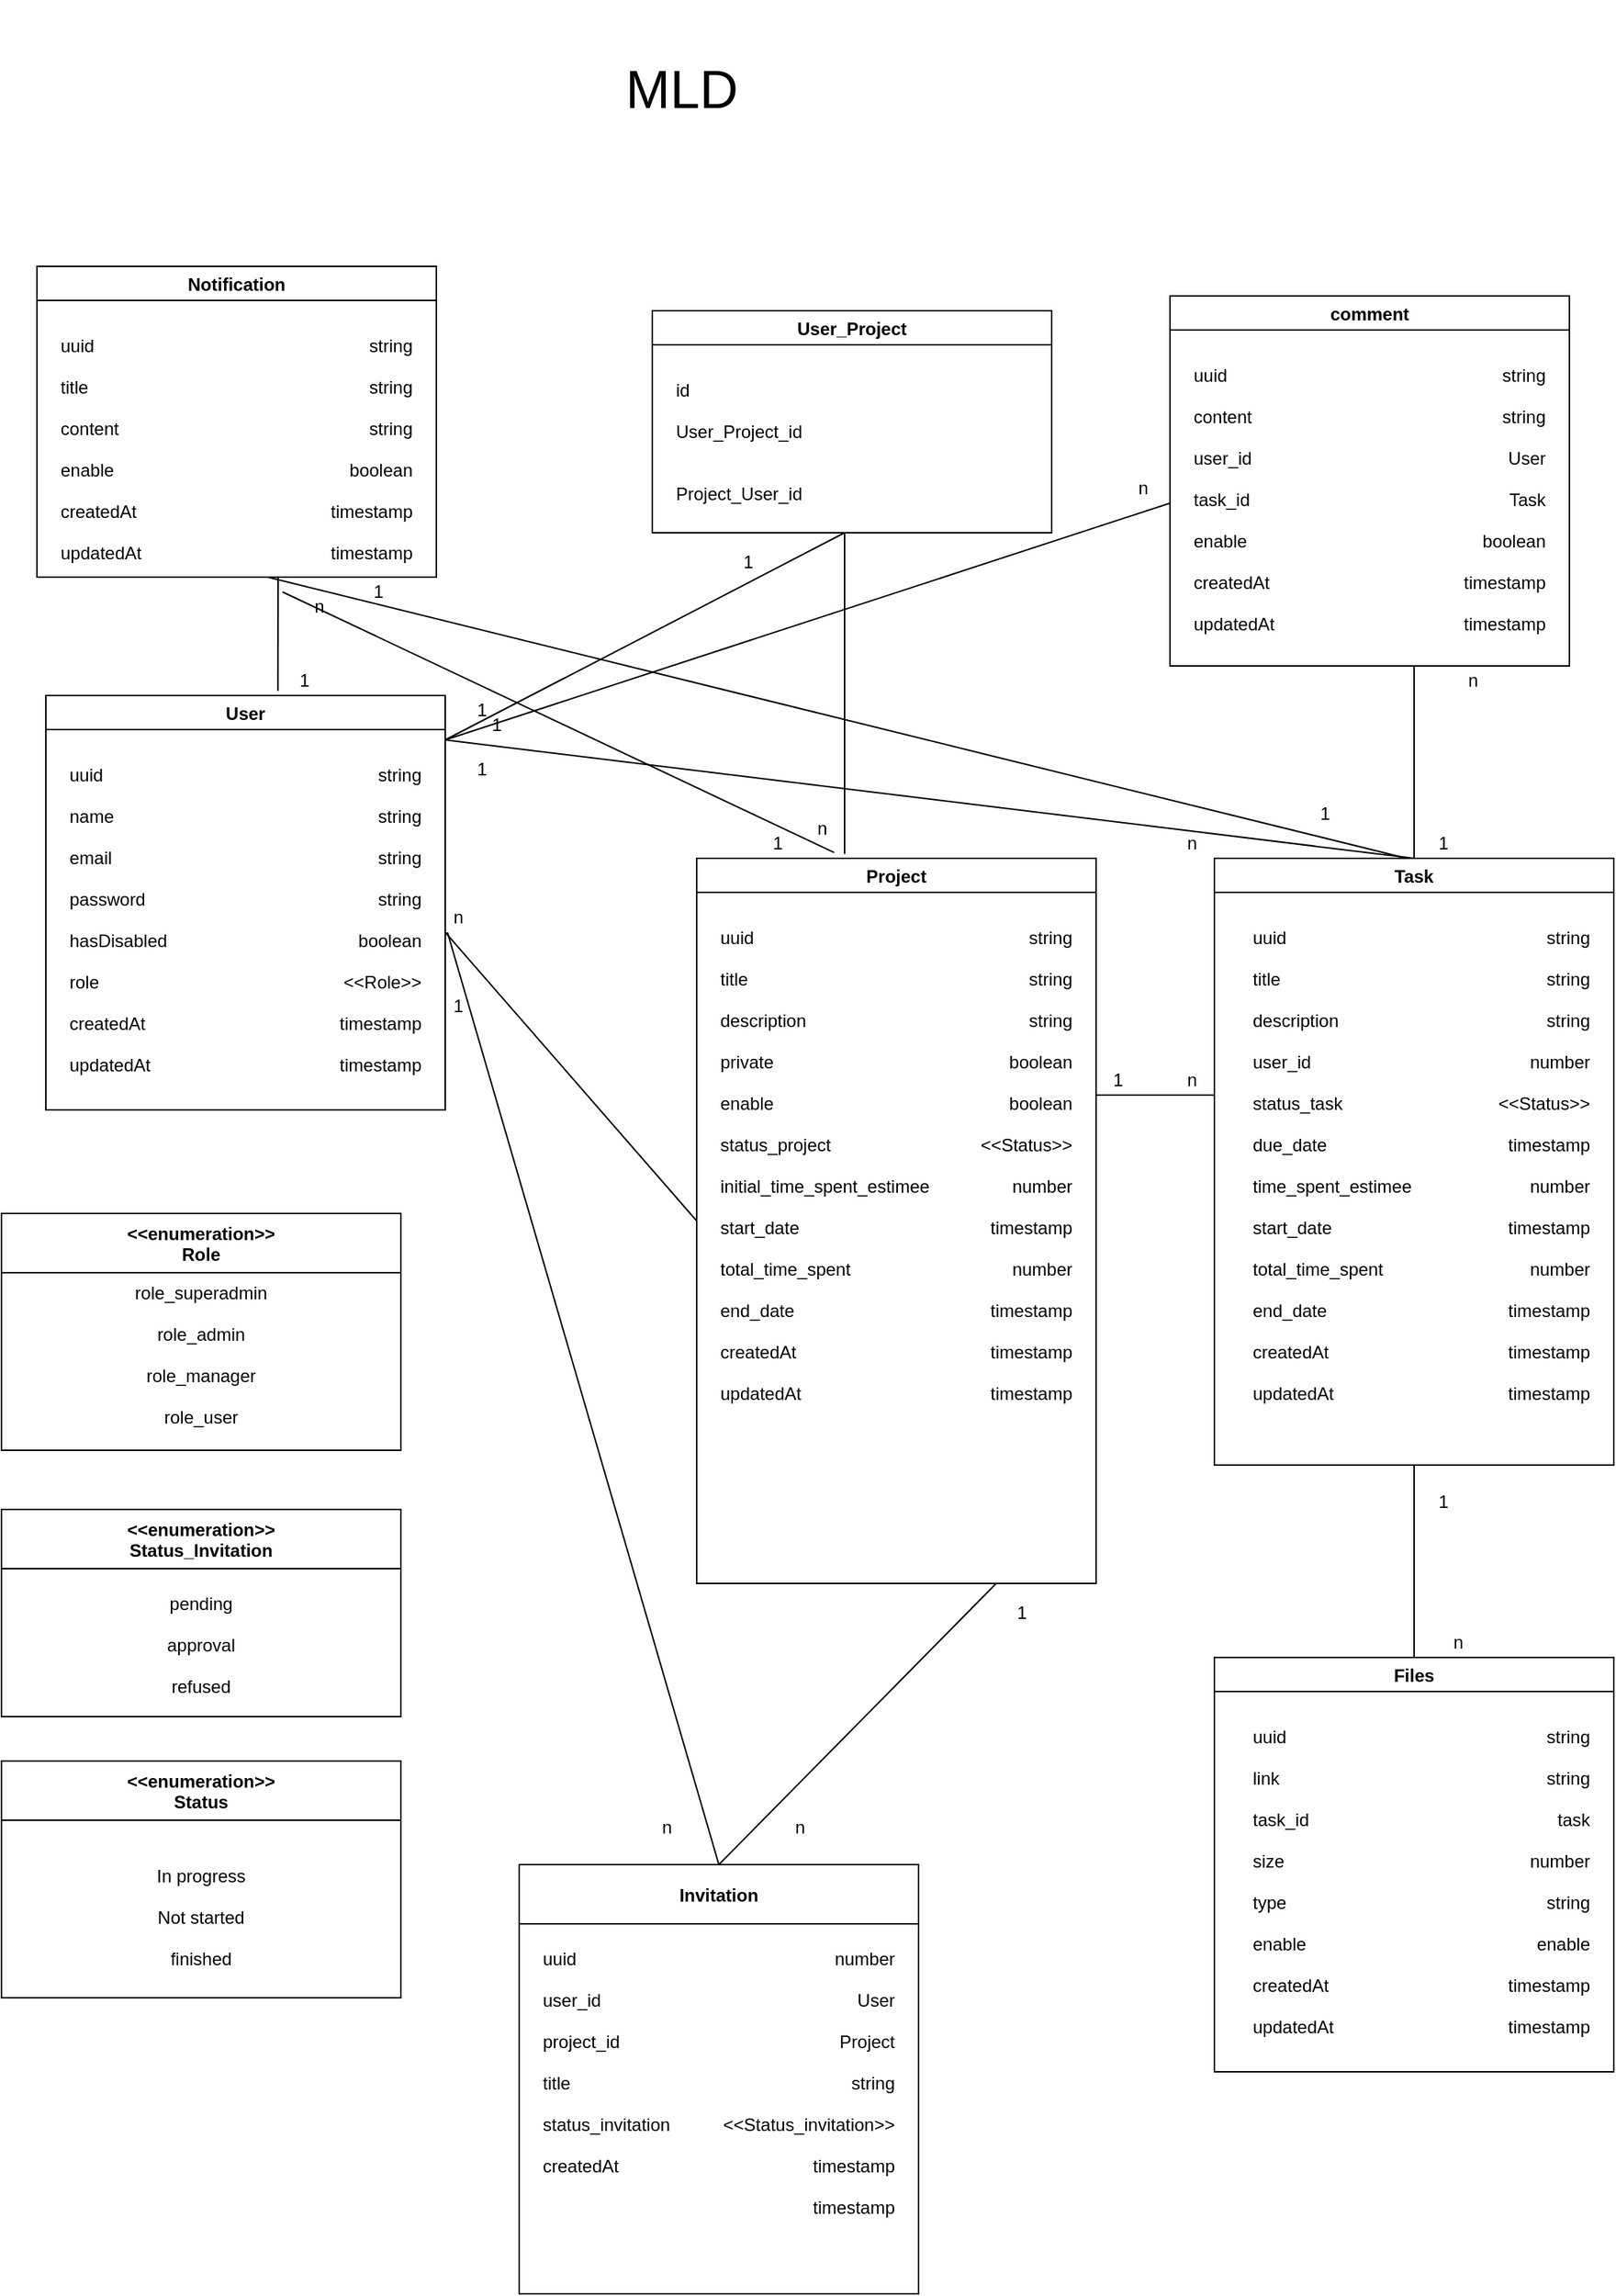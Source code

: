 <mxfile>
    <diagram id="ERd-wVXzLQdruX_8pRjZ" name="Page-1">
        <mxGraphModel dx="1108" dy="1772" grid="1" gridSize="10" guides="1" tooltips="1" connect="1" arrows="1" fold="1" page="1" pageScale="1" pageWidth="827" pageHeight="1169" math="0" shadow="0">
            <root>
                <mxCell id="0"/>
                <mxCell id="1" parent="0"/>
                <mxCell id="6" value="User" style="swimlane;" parent="1" vertex="1">
                    <mxGeometry x="100" y="50" width="270" height="280" as="geometry"/>
                </mxCell>
                <mxCell id="26" value="uuid&#10;&#10;name&#10;&#10;email&#10;&#10;password&#10;&#10;hasDisabled&#10;          &#10;role&#10;&#10;createdAt&#10;&#10;updatedAt&#10;&#10;" style="text;strokeColor=none;fillColor=none;align=left;verticalAlign=top;spacingLeft=4;spacingRight=4;overflow=hidden;rotatable=0;points=[[0,0.5],[1,0.5]];portConstraint=eastwest;" parent="6" vertex="1">
                    <mxGeometry x="10" y="40" width="100" height="360" as="geometry"/>
                </mxCell>
                <mxCell id="28" value="string&#10;&#10;string&#10;&#10;string&#10;&#10;string&#10;&#10;boolean&#10;&#10;&lt;&lt;Role&gt;&gt;&#10;&#10;timestamp&#10;&#10;timestamp" style="text;strokeColor=none;fillColor=none;align=right;verticalAlign=top;spacingLeft=4;spacingRight=4;overflow=hidden;rotatable=0;points=[[0,0.5],[1,0.5]];portConstraint=eastwest;" parent="6" vertex="1">
                    <mxGeometry x="180" y="40" width="80" height="260" as="geometry"/>
                </mxCell>
                <mxCell id="29" value="Project" style="swimlane;" parent="1" vertex="1">
                    <mxGeometry x="540" y="160" width="270" height="490" as="geometry"/>
                </mxCell>
                <mxCell id="30" value="uuid&#10;&#10;title&#10;&#10;description&#10;&#10;private&#10;&#10;enable&#10;&#10;status_project&#10;&#10;initial_time_spent_estimee&#10;&#10;start_date&#10;&#10;total_time_spent&#10;&#10;end_date&#10;&#10;createdAt&#10;&#10;updatedAt&#10;&#10;" style="text;strokeColor=none;fillColor=none;align=left;verticalAlign=top;spacingLeft=4;spacingRight=4;overflow=hidden;rotatable=0;points=[[0,0.5],[1,0.5]];portConstraint=eastwest;" parent="29" vertex="1">
                    <mxGeometry x="10" y="40" width="190" height="430" as="geometry"/>
                </mxCell>
                <mxCell id="31" value="string&#10;&#10;string&#10;&#10;string&#10;&#10;boolean&#10;&#10;boolean&#10;&#10;&lt;&lt;Status&gt;&gt;&#10;&#10;number&#10;&#10;timestamp&#10;&#10;number&#10;&#10;timestamp&#10;&#10;timestamp&#10;&#10;timestamp" style="text;strokeColor=none;fillColor=none;align=right;verticalAlign=top;spacingLeft=4;spacingRight=4;overflow=hidden;rotatable=0;points=[[0,0.5],[1,0.5]];portConstraint=eastwest;" parent="29" vertex="1">
                    <mxGeometry x="180" y="40" width="80" height="440" as="geometry"/>
                </mxCell>
                <mxCell id="32" value="&lt;&lt;enumeration&gt;&gt;&#10;Role" style="swimlane;startSize=40;" parent="1" vertex="1">
                    <mxGeometry x="70" y="400" width="270" height="160" as="geometry"/>
                </mxCell>
                <mxCell id="34" value="role_superadmin&#10;&#10;role_admin&#10;&#10;role_manager&#10;&#10;role_user" style="text;strokeColor=none;fillColor=none;align=center;verticalAlign=top;spacingLeft=4;spacingRight=4;overflow=hidden;rotatable=0;points=[[0,0.5],[1,0.5]];portConstraint=eastwest;" parent="32" vertex="1">
                    <mxGeometry x="10" y="40" width="250" height="130" as="geometry"/>
                </mxCell>
                <mxCell id="35" value="Task" style="swimlane;" parent="1" vertex="1">
                    <mxGeometry x="890" y="160" width="270" height="410" as="geometry"/>
                </mxCell>
                <mxCell id="54" value="uuid&#10;&#10;title&#10;&#10;description&#10;&#10;user_id&#10;&#10;status_task&#10;&#10;due_date&#10;&#10;time_spent_estimee&#10;&#10;start_date&#10;&#10;total_time_spent&#10;&#10;end_date&#10;&#10;createdAt&#10;&#10;updatedAt&#10;&#10;&#10;&#10;         " style="text;strokeColor=none;fillColor=none;align=left;verticalAlign=top;spacingLeft=4;spacingRight=4;overflow=hidden;rotatable=0;points=[[0,0.5],[1,0.5]];portConstraint=eastwest;" parent="35" vertex="1">
                    <mxGeometry x="20" y="40" width="170" height="350" as="geometry"/>
                </mxCell>
                <mxCell id="55" value="string&#10;&#10;string&#10;&#10;string&#10;&#10;number&#10;&#10;&lt;&lt;Status&gt;&gt;&#10;&#10;timestamp&#10;&#10;number&#10;&#10;timestamp&#10;&#10;number&#10;&#10;timestamp&#10;&#10;timestamp&#10;&#10;timestamp&#10;" style="text;strokeColor=none;fillColor=none;align=right;verticalAlign=top;spacingLeft=4;spacingRight=4;overflow=hidden;rotatable=0;points=[[0,0.5],[1,0.5]];portConstraint=eastwest;" parent="35" vertex="1">
                    <mxGeometry x="120" y="40" width="140" height="350" as="geometry"/>
                </mxCell>
                <mxCell id="43" value="Notification" style="swimlane;startSize=23;" parent="1" vertex="1">
                    <mxGeometry x="94" y="-240" width="270" height="210" as="geometry"/>
                </mxCell>
                <mxCell id="70" value="uuid&#10;&#10;title&#10;&#10;content&#10;&#10;enable&#10;&#10;createdAt&#10;&#10;updatedAt         " style="text;strokeColor=none;fillColor=none;align=left;verticalAlign=top;spacingLeft=4;spacingRight=4;overflow=hidden;rotatable=0;points=[[0,0.5],[1,0.5]];portConstraint=eastwest;" parent="43" vertex="1">
                    <mxGeometry x="10" y="40" width="70" height="190" as="geometry"/>
                </mxCell>
                <mxCell id="71" value="string&#10;&#10;string&#10;&#10;string&#10;&#10;boolean&#10;&#10;timestamp&#10;&#10;timestamp" style="text;strokeColor=none;fillColor=none;align=right;verticalAlign=top;spacingLeft=4;spacingRight=4;overflow=hidden;rotatable=0;points=[[0,0.5],[1,0.5]];portConstraint=eastwest;" parent="43" vertex="1">
                    <mxGeometry x="180" y="40" width="80" height="220" as="geometry"/>
                </mxCell>
                <mxCell id="44" value="" style="endArrow=none;html=1;entryX=0;entryY=0.5;entryDx=0;entryDy=0;" parent="1" target="29" edge="1">
                    <mxGeometry width="50" height="50" relative="1" as="geometry">
                        <mxPoint x="370" y="210" as="sourcePoint"/>
                        <mxPoint x="800" y="320" as="targetPoint"/>
                    </mxGeometry>
                </mxCell>
                <mxCell id="45" value="n" style="text;html=1;strokeColor=none;fillColor=none;align=center;verticalAlign=middle;whiteSpace=wrap;rounded=0;" parent="1" vertex="1">
                    <mxGeometry x="364" y="190" width="30" height="20" as="geometry"/>
                </mxCell>
                <mxCell id="47" value="" style="endArrow=none;html=1;" parent="1" edge="1">
                    <mxGeometry width="50" height="50" relative="1" as="geometry">
                        <mxPoint x="890" y="320" as="sourcePoint"/>
                        <mxPoint x="810" y="320" as="targetPoint"/>
                    </mxGeometry>
                </mxCell>
                <mxCell id="48" value="1" style="text;html=1;strokeColor=none;fillColor=none;align=center;verticalAlign=middle;whiteSpace=wrap;rounded=0;" parent="1" vertex="1">
                    <mxGeometry x="810" y="300" width="30" height="20" as="geometry"/>
                </mxCell>
                <mxCell id="50" value="n" style="text;html=1;strokeColor=none;fillColor=none;align=center;verticalAlign=middle;whiteSpace=wrap;rounded=0;" parent="1" vertex="1">
                    <mxGeometry x="860" y="300" width="30" height="20" as="geometry"/>
                </mxCell>
                <mxCell id="51" value="" style="endArrow=none;html=1;entryX=0.5;entryY=0;entryDx=0;entryDy=0;" parent="1" target="35" edge="1">
                    <mxGeometry width="50" height="50" relative="1" as="geometry">
                        <mxPoint x="370" y="80" as="sourcePoint"/>
                        <mxPoint x="890" y="250" as="targetPoint"/>
                        <Array as="points"/>
                    </mxGeometry>
                </mxCell>
                <mxCell id="52" value="1" style="text;html=1;strokeColor=none;fillColor=none;align=center;verticalAlign=middle;whiteSpace=wrap;rounded=0;" parent="1" vertex="1">
                    <mxGeometry x="380" y="50" width="30" height="20" as="geometry"/>
                </mxCell>
                <mxCell id="58" value="User_Project" style="swimlane;startSize=23;" parent="1" vertex="1">
                    <mxGeometry x="510" y="-210" width="270" height="150" as="geometry"/>
                </mxCell>
                <mxCell id="59" value="id&#10;&#10;User_Project_id&#10;&#10;&#10;Project_User_id&#10;&#10;&#10;&#10;&#10;&#10;&#10;&#10;&#10;&#10;            " style="text;strokeColor=none;fillColor=none;align=left;verticalAlign=top;spacingLeft=4;spacingRight=4;overflow=hidden;rotatable=0;points=[[0,0.5],[1,0.5]];portConstraint=eastwest;" parent="58" vertex="1">
                    <mxGeometry x="10" y="40" width="110" height="130" as="geometry"/>
                </mxCell>
                <mxCell id="60" value="" style="endArrow=none;html=1;" parent="1" edge="1">
                    <mxGeometry width="50" height="50" relative="1" as="geometry">
                        <mxPoint x="370" y="80" as="sourcePoint"/>
                        <mxPoint x="640" y="-60" as="targetPoint"/>
                        <Array as="points"/>
                    </mxGeometry>
                </mxCell>
                <mxCell id="61" value="1" style="text;html=1;strokeColor=none;fillColor=none;align=center;verticalAlign=middle;whiteSpace=wrap;rounded=0;" parent="1" vertex="1">
                    <mxGeometry x="380" y="90" width="30" height="20" as="geometry"/>
                </mxCell>
                <mxCell id="62" value="1" style="text;html=1;strokeColor=none;fillColor=none;align=center;verticalAlign=middle;whiteSpace=wrap;rounded=0;" parent="1" vertex="1">
                    <mxGeometry x="560" y="-50" width="30" height="20" as="geometry"/>
                </mxCell>
                <mxCell id="64" value="&lt;&lt;enumeration&gt;&gt;&#10;Status_Invitation" style="swimlane;startSize=40;" parent="1" vertex="1">
                    <mxGeometry x="70" y="600" width="270" height="140" as="geometry"/>
                </mxCell>
                <mxCell id="65" value="pending&#10;&#10;approval&#10;&#10;refused" style="text;strokeColor=none;fillColor=none;align=center;verticalAlign=top;spacingLeft=4;spacingRight=4;overflow=hidden;rotatable=0;points=[[0,0.5],[1,0.5]];portConstraint=eastwest;" parent="64" vertex="1">
                    <mxGeometry x="10" y="50" width="250" height="80" as="geometry"/>
                </mxCell>
                <mxCell id="66" value="Invitation" style="swimlane;startSize=40;" parent="1" vertex="1">
                    <mxGeometry x="420" y="840" width="270" height="290" as="geometry"/>
                </mxCell>
                <mxCell id="68" value="uuid&#10;&#10;user_id&#10;&#10;project_id&#10;&#10;title&#10;&#10;status_invitation&#10;&#10;createdAt&#10;&#10;updatedAt" style="text;strokeColor=none;fillColor=none;align=left;verticalAlign=top;spacingLeft=4;spacingRight=4;overflow=hidden;rotatable=0;points=[[0,0.5],[1,0.5]];portConstraint=eastwest;" parent="66" vertex="1">
                    <mxGeometry x="10" y="50" width="110" height="170" as="geometry"/>
                </mxCell>
                <mxCell id="69" value="number&#10;&#10;User&#10;&#10;Project&#10;&#10;string&#10;&#10;&lt;&lt;Status_invitation&gt;&gt;&#10;&#10;timestamp&#10;&#10;timestamp&#10;&#10;" style="text;strokeColor=none;fillColor=none;align=right;verticalAlign=top;spacingLeft=4;spacingRight=4;overflow=hidden;rotatable=0;points=[[0,0.5],[1,0.5]];portConstraint=eastwest;" parent="66" vertex="1">
                    <mxGeometry x="130" y="50" width="130" height="200" as="geometry"/>
                </mxCell>
                <mxCell id="72" value="Files" style="swimlane;" parent="1" vertex="1">
                    <mxGeometry x="890" y="700" width="270" height="280" as="geometry"/>
                </mxCell>
                <mxCell id="73" value="uuid&#10;&#10;link&#10;&#10;task_id&#10;&#10;size&#10;&#10;type&#10;&#10;enable&#10;&#10;createdAt&#10;&#10;updatedAt         " style="text;strokeColor=none;fillColor=none;align=left;verticalAlign=top;spacingLeft=4;spacingRight=4;overflow=hidden;rotatable=0;points=[[0,0.5],[1,0.5]];portConstraint=eastwest;" parent="72" vertex="1">
                    <mxGeometry x="20" y="40" width="70" height="280" as="geometry"/>
                </mxCell>
                <mxCell id="74" value="string&#10;&#10;string&#10;&#10;task&#10;&#10;number&#10;&#10;string&#10;&#10;enable&#10;&#10;timestamp&#10;&#10;timestamp" style="text;strokeColor=none;fillColor=none;align=right;verticalAlign=top;spacingLeft=4;spacingRight=4;overflow=hidden;rotatable=0;points=[[0,0.5],[1,0.5]];portConstraint=eastwest;" parent="72" vertex="1">
                    <mxGeometry x="180" y="40" width="80" height="270" as="geometry"/>
                </mxCell>
                <mxCell id="75" value="&lt;&lt;enumeration&gt;&gt;&#10;Status" style="swimlane;startSize=40;" parent="1" vertex="1">
                    <mxGeometry x="70" y="770" width="270" height="160" as="geometry"/>
                </mxCell>
                <mxCell id="76" value="&#10;In progress&#10;&#10;Not started&#10;&#10;finished" style="text;strokeColor=none;fillColor=none;align=center;verticalAlign=top;spacingLeft=4;spacingRight=4;overflow=hidden;rotatable=0;points=[[0,0.5],[1,0.5]];portConstraint=eastwest;" parent="75" vertex="1">
                    <mxGeometry x="10" y="50" width="250" height="100" as="geometry"/>
                </mxCell>
                <mxCell id="78" value="1" style="text;html=1;strokeColor=none;fillColor=none;align=center;verticalAlign=middle;whiteSpace=wrap;rounded=0;" parent="1" vertex="1">
                    <mxGeometry x="359" y="250" width="40" height="20" as="geometry"/>
                </mxCell>
                <mxCell id="79" value="n" style="text;html=1;strokeColor=none;fillColor=none;align=center;verticalAlign=middle;whiteSpace=wrap;rounded=0;" parent="1" vertex="1">
                    <mxGeometry x="500" y="800" width="40" height="30" as="geometry"/>
                </mxCell>
                <mxCell id="80" value="" style="endArrow=none;html=1;exitX=0.5;exitY=0;exitDx=0;exitDy=0;entryX=0.75;entryY=1;entryDx=0;entryDy=0;" parent="1" source="66" target="29" edge="1">
                    <mxGeometry width="50" height="50" relative="1" as="geometry">
                        <mxPoint x="685" y="480" as="sourcePoint"/>
                        <mxPoint x="480" y="450" as="targetPoint"/>
                    </mxGeometry>
                </mxCell>
                <mxCell id="81" value="1" style="text;html=1;strokeColor=none;fillColor=none;align=center;verticalAlign=middle;whiteSpace=wrap;rounded=0;" parent="1" vertex="1">
                    <mxGeometry x="740" y="660" width="40" height="20" as="geometry"/>
                </mxCell>
                <mxCell id="82" value="n" style="text;html=1;strokeColor=none;fillColor=none;align=center;verticalAlign=middle;whiteSpace=wrap;rounded=0;" parent="1" vertex="1">
                    <mxGeometry x="590" y="800" width="40" height="30" as="geometry"/>
                </mxCell>
                <mxCell id="83" value="" style="endArrow=none;html=1;exitX=0.5;exitY=0;exitDx=0;exitDy=0;entryX=0.5;entryY=1;entryDx=0;entryDy=0;" parent="1" source="72" target="35" edge="1">
                    <mxGeometry width="50" height="50" relative="1" as="geometry">
                        <mxPoint x="960" y="410" as="sourcePoint"/>
                        <mxPoint x="1020" y="400" as="targetPoint"/>
                    </mxGeometry>
                </mxCell>
                <mxCell id="84" value="n" style="text;html=1;strokeColor=none;fillColor=none;align=center;verticalAlign=middle;whiteSpace=wrap;rounded=0;" parent="1" vertex="1">
                    <mxGeometry x="1040" y="680" width="30" height="20" as="geometry"/>
                </mxCell>
                <mxCell id="85" value="1" style="text;html=1;strokeColor=none;fillColor=none;align=center;verticalAlign=middle;whiteSpace=wrap;rounded=0;" parent="1" vertex="1">
                    <mxGeometry x="1030" y="585" width="30" height="20" as="geometry"/>
                </mxCell>
                <mxCell id="88" value="" style="endArrow=none;html=1;entryX=0.25;entryY=1;entryDx=0;entryDy=0;exitX=0.5;exitY=0;exitDx=0;exitDy=0;" parent="1" source="66" target="45" edge="1">
                    <mxGeometry width="50" height="50" relative="1" as="geometry">
                        <mxPoint x="550" y="830" as="sourcePoint"/>
                        <mxPoint x="370" y="430" as="targetPoint"/>
                    </mxGeometry>
                </mxCell>
                <mxCell id="97" value="n" style="text;html=1;strokeColor=none;fillColor=none;align=center;verticalAlign=middle;whiteSpace=wrap;rounded=0;" parent="1" vertex="1">
                    <mxGeometry x="610" y="130" width="30" height="20" as="geometry"/>
                </mxCell>
                <mxCell id="98" value="comment" style="swimlane;startSize=23;" parent="1" vertex="1">
                    <mxGeometry x="860" y="-220" width="270" height="250" as="geometry"/>
                </mxCell>
                <mxCell id="99" value="uuid&#10;&#10;content&#10;&#10;user_id&#10;&#10;task_id&#10;&#10;enable&#10;&#10;createdAt&#10;&#10;updatedAt&#10;         " style="text;strokeColor=none;fillColor=none;align=left;verticalAlign=top;spacingLeft=4;spacingRight=4;overflow=hidden;rotatable=0;points=[[0,0.5],[1,0.5]];portConstraint=eastwest;" parent="98" vertex="1">
                    <mxGeometry x="10" y="40" width="70" height="210" as="geometry"/>
                </mxCell>
                <mxCell id="100" value="string&#10;&#10;string&#10;&#10;User&#10;&#10;Task&#10;&#10;boolean&#10;&#10;timestamp&#10;&#10;timestamp&#10;&#10;&#10;&#10;" style="text;strokeColor=none;fillColor=none;align=right;verticalAlign=top;spacingLeft=4;spacingRight=4;overflow=hidden;rotatable=0;points=[[0,0.5],[1,0.5]];portConstraint=eastwest;" parent="98" vertex="1">
                    <mxGeometry x="180" y="40" width="80" height="200" as="geometry"/>
                </mxCell>
                <mxCell id="102" value="" style="endArrow=none;html=1;" parent="1" edge="1">
                    <mxGeometry width="50" height="50" relative="1" as="geometry">
                        <mxPoint x="640" y="157" as="sourcePoint"/>
                        <mxPoint x="640" y="-60" as="targetPoint"/>
                        <Array as="points"/>
                    </mxGeometry>
                </mxCell>
                <mxCell id="104" value="" style="endArrow=none;html=1;" parent="1" edge="1">
                    <mxGeometry width="50" height="50" relative="1" as="geometry">
                        <mxPoint x="370" y="80" as="sourcePoint"/>
                        <mxPoint x="860" y="-80" as="targetPoint"/>
                        <Array as="points"/>
                    </mxGeometry>
                </mxCell>
                <mxCell id="105" value="1" style="text;html=1;strokeColor=none;fillColor=none;align=center;verticalAlign=middle;whiteSpace=wrap;rounded=0;" parent="1" vertex="1">
                    <mxGeometry x="390" y="60" width="30" height="20" as="geometry"/>
                </mxCell>
                <mxCell id="106" value="n" style="text;html=1;strokeColor=none;fillColor=none;align=center;verticalAlign=middle;whiteSpace=wrap;rounded=0;" parent="1" vertex="1">
                    <mxGeometry x="827" y="-100" width="30" height="20" as="geometry"/>
                </mxCell>
                <mxCell id="107" value="" style="endArrow=none;html=1;exitX=0.5;exitY=0;exitDx=0;exitDy=0;" parent="1" source="35" edge="1">
                    <mxGeometry width="50" height="50" relative="1" as="geometry">
                        <mxPoint x="1250" y="227" as="sourcePoint"/>
                        <mxPoint x="1025" y="30" as="targetPoint"/>
                        <Array as="points"/>
                    </mxGeometry>
                </mxCell>
                <mxCell id="108" value="n" style="text;html=1;strokeColor=none;fillColor=none;align=center;verticalAlign=middle;whiteSpace=wrap;rounded=0;" parent="1" vertex="1">
                    <mxGeometry x="1050" y="30" width="30" height="20" as="geometry"/>
                </mxCell>
                <mxCell id="109" value="1" style="text;html=1;strokeColor=none;fillColor=none;align=center;verticalAlign=middle;whiteSpace=wrap;rounded=0;" parent="1" vertex="1">
                    <mxGeometry x="1030" y="140" width="30" height="20" as="geometry"/>
                </mxCell>
                <mxCell id="110" value="&lt;font style=&quot;font-size: 36px&quot;&gt;MLD&lt;/font&gt;" style="text;html=1;strokeColor=none;fillColor=none;align=center;verticalAlign=middle;whiteSpace=wrap;rounded=0;" parent="1" vertex="1">
                    <mxGeometry x="220" y="-420" width="620" height="120" as="geometry"/>
                </mxCell>
                <mxCell id="112" value="" style="endArrow=none;html=1;exitX=0.581;exitY=-0.011;exitDx=0;exitDy=0;exitPerimeter=0;" parent="1" source="6" edge="1">
                    <mxGeometry width="50" height="50" relative="1" as="geometry">
                        <mxPoint x="380" y="90" as="sourcePoint"/>
                        <mxPoint x="257" y="-30" as="targetPoint"/>
                        <Array as="points"/>
                    </mxGeometry>
                </mxCell>
                <mxCell id="114" value="1" style="text;html=1;strokeColor=none;fillColor=none;align=center;verticalAlign=middle;whiteSpace=wrap;rounded=0;" parent="1" vertex="1">
                    <mxGeometry x="260" y="30" width="30" height="20" as="geometry"/>
                </mxCell>
                <mxCell id="115" value="" style="endArrow=none;html=1;" edge="1" parent="1">
                    <mxGeometry width="50" height="50" relative="1" as="geometry">
                        <mxPoint x="1020" y="160" as="sourcePoint"/>
                        <mxPoint x="250" y="-30" as="targetPoint"/>
                        <Array as="points"/>
                    </mxGeometry>
                </mxCell>
                <mxCell id="116" value="1" style="text;html=1;strokeColor=none;fillColor=none;align=center;verticalAlign=middle;whiteSpace=wrap;rounded=0;" vertex="1" parent="1">
                    <mxGeometry x="310" y="-30" width="30" height="20" as="geometry"/>
                </mxCell>
                <mxCell id="117" value="n" style="text;html=1;strokeColor=none;fillColor=none;align=center;verticalAlign=middle;whiteSpace=wrap;rounded=0;" vertex="1" parent="1">
                    <mxGeometry x="860" y="140" width="30" height="20" as="geometry"/>
                </mxCell>
                <mxCell id="118" value="n" style="text;html=1;strokeColor=none;fillColor=none;align=center;verticalAlign=middle;whiteSpace=wrap;rounded=0;" vertex="1" parent="1">
                    <mxGeometry x="270" y="-20" width="30" height="20" as="geometry"/>
                </mxCell>
                <mxCell id="119" value="1" style="text;html=1;strokeColor=none;fillColor=none;align=center;verticalAlign=middle;whiteSpace=wrap;rounded=0;" vertex="1" parent="1">
                    <mxGeometry x="950" y="120" width="30" height="20" as="geometry"/>
                </mxCell>
                <mxCell id="120" value="" style="endArrow=none;html=1;exitX=0.344;exitY=-0.008;exitDx=0;exitDy=0;exitPerimeter=0;" edge="1" parent="1" source="29">
                    <mxGeometry width="50" height="50" relative="1" as="geometry">
                        <mxPoint x="1030" y="170" as="sourcePoint"/>
                        <mxPoint x="260" y="-20" as="targetPoint"/>
                        <Array as="points"/>
                    </mxGeometry>
                </mxCell>
                <mxCell id="121" value="1" style="text;html=1;strokeColor=none;fillColor=none;align=center;verticalAlign=middle;whiteSpace=wrap;rounded=0;" vertex="1" parent="1">
                    <mxGeometry x="580" y="140" width="30" height="20" as="geometry"/>
                </mxCell>
            </root>
        </mxGraphModel>
    </diagram>
</mxfile>